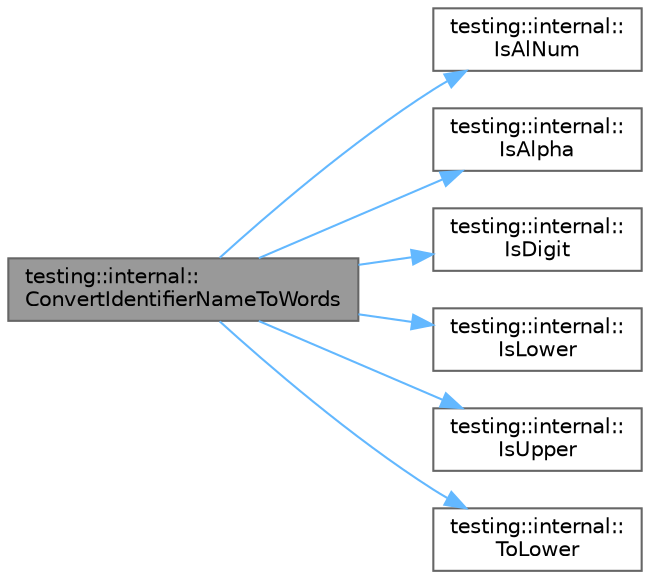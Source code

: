 digraph "testing::internal::ConvertIdentifierNameToWords"
{
 // LATEX_PDF_SIZE
  bgcolor="transparent";
  edge [fontname=Helvetica,fontsize=10,labelfontname=Helvetica,labelfontsize=10];
  node [fontname=Helvetica,fontsize=10,shape=box,height=0.2,width=0.4];
  rankdir="LR";
  Node1 [id="Node000001",label="testing::internal::\lConvertIdentifierNameToWords",height=0.2,width=0.4,color="gray40", fillcolor="grey60", style="filled", fontcolor="black",tooltip=" "];
  Node1 -> Node2 [id="edge1_Node000001_Node000002",color="steelblue1",style="solid",tooltip=" "];
  Node2 [id="Node000002",label="testing::internal::\lIsAlNum",height=0.2,width=0.4,color="grey40", fillcolor="white", style="filled",URL="$namespacetesting_1_1internal.html#a83802e7f23324cd512232203662e1a98",tooltip=" "];
  Node1 -> Node3 [id="edge2_Node000001_Node000003",color="steelblue1",style="solid",tooltip=" "];
  Node3 [id="Node000003",label="testing::internal::\lIsAlpha",height=0.2,width=0.4,color="grey40", fillcolor="white", style="filled",URL="$namespacetesting_1_1internal.html#aeb957087fd6bbf9db98ab7cd41b0c129",tooltip=" "];
  Node1 -> Node4 [id="edge3_Node000001_Node000004",color="steelblue1",style="solid",tooltip=" "];
  Node4 [id="Node000004",label="testing::internal::\lIsDigit",height=0.2,width=0.4,color="grey40", fillcolor="white", style="filled",URL="$namespacetesting_1_1internal.html#a4bd96b7fa6486802d33ddc217af55a39",tooltip=" "];
  Node1 -> Node5 [id="edge4_Node000001_Node000005",color="steelblue1",style="solid",tooltip=" "];
  Node5 [id="Node000005",label="testing::internal::\lIsLower",height=0.2,width=0.4,color="grey40", fillcolor="white", style="filled",URL="$namespacetesting_1_1internal.html#ac26ce3883bc8919c27074975e958f3b7",tooltip=" "];
  Node1 -> Node6 [id="edge5_Node000001_Node000006",color="steelblue1",style="solid",tooltip=" "];
  Node6 [id="Node000006",label="testing::internal::\lIsUpper",height=0.2,width=0.4,color="grey40", fillcolor="white", style="filled",URL="$namespacetesting_1_1internal.html#a84f3baa379fec6bf5947cb5165aa8cc9",tooltip=" "];
  Node1 -> Node7 [id="edge6_Node000001_Node000007",color="steelblue1",style="solid",tooltip=" "];
  Node7 [id="Node000007",label="testing::internal::\lToLower",height=0.2,width=0.4,color="grey40", fillcolor="white", style="filled",URL="$namespacetesting_1_1internal.html#ad9c627ef2a94245e3fd69e7ab3d49b42",tooltip=" "];
}
